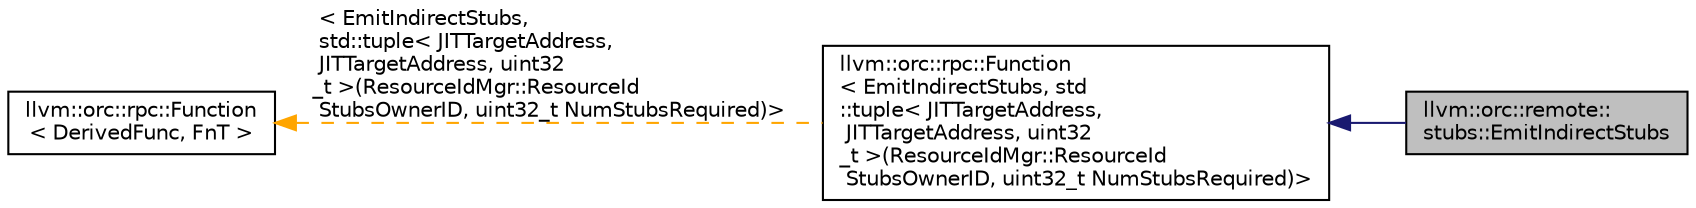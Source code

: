 digraph "llvm::orc::remote::stubs::EmitIndirectStubs"
{
 // LATEX_PDF_SIZE
  bgcolor="transparent";
  edge [fontname="Helvetica",fontsize="10",labelfontname="Helvetica",labelfontsize="10"];
  node [fontname="Helvetica",fontsize="10",shape="box"];
  rankdir="LR";
  Node1 [label="llvm::orc::remote::\lstubs::EmitIndirectStubs",height=0.2,width=0.4,color="black", fillcolor="grey75", style="filled", fontcolor="black",tooltip="EmitIndirectStubs result is (StubsBase, PtrsBase, NumStubsEmitted)."];
  Node2 -> Node1 [dir="back",color="midnightblue",fontsize="10",style="solid",fontname="Helvetica"];
  Node2 [label="llvm::orc::rpc::Function\l\< EmitIndirectStubs, std\l::tuple\< JITTargetAddress,\l JITTargetAddress, uint32\l_t \>(ResourceIdMgr::ResourceId\l StubsOwnerID, uint32_t NumStubsRequired)\>",height=0.2,width=0.4,color="black",URL="$classllvm_1_1orc_1_1rpc_1_1Function.html",tooltip=" "];
  Node3 -> Node2 [dir="back",color="orange",fontsize="10",style="dashed",label=" \< EmitIndirectStubs,\l std::tuple\< JITTargetAddress,\l JITTargetAddress, uint32\l_t \>(ResourceIdMgr::ResourceId\l StubsOwnerID, uint32_t NumStubsRequired)\>" ,fontname="Helvetica"];
  Node3 [label="llvm::orc::rpc::Function\l\< DerivedFunc, FnT \>",height=0.2,width=0.4,color="black",URL="$classllvm_1_1orc_1_1rpc_1_1Function.html",tooltip=" "];
}
